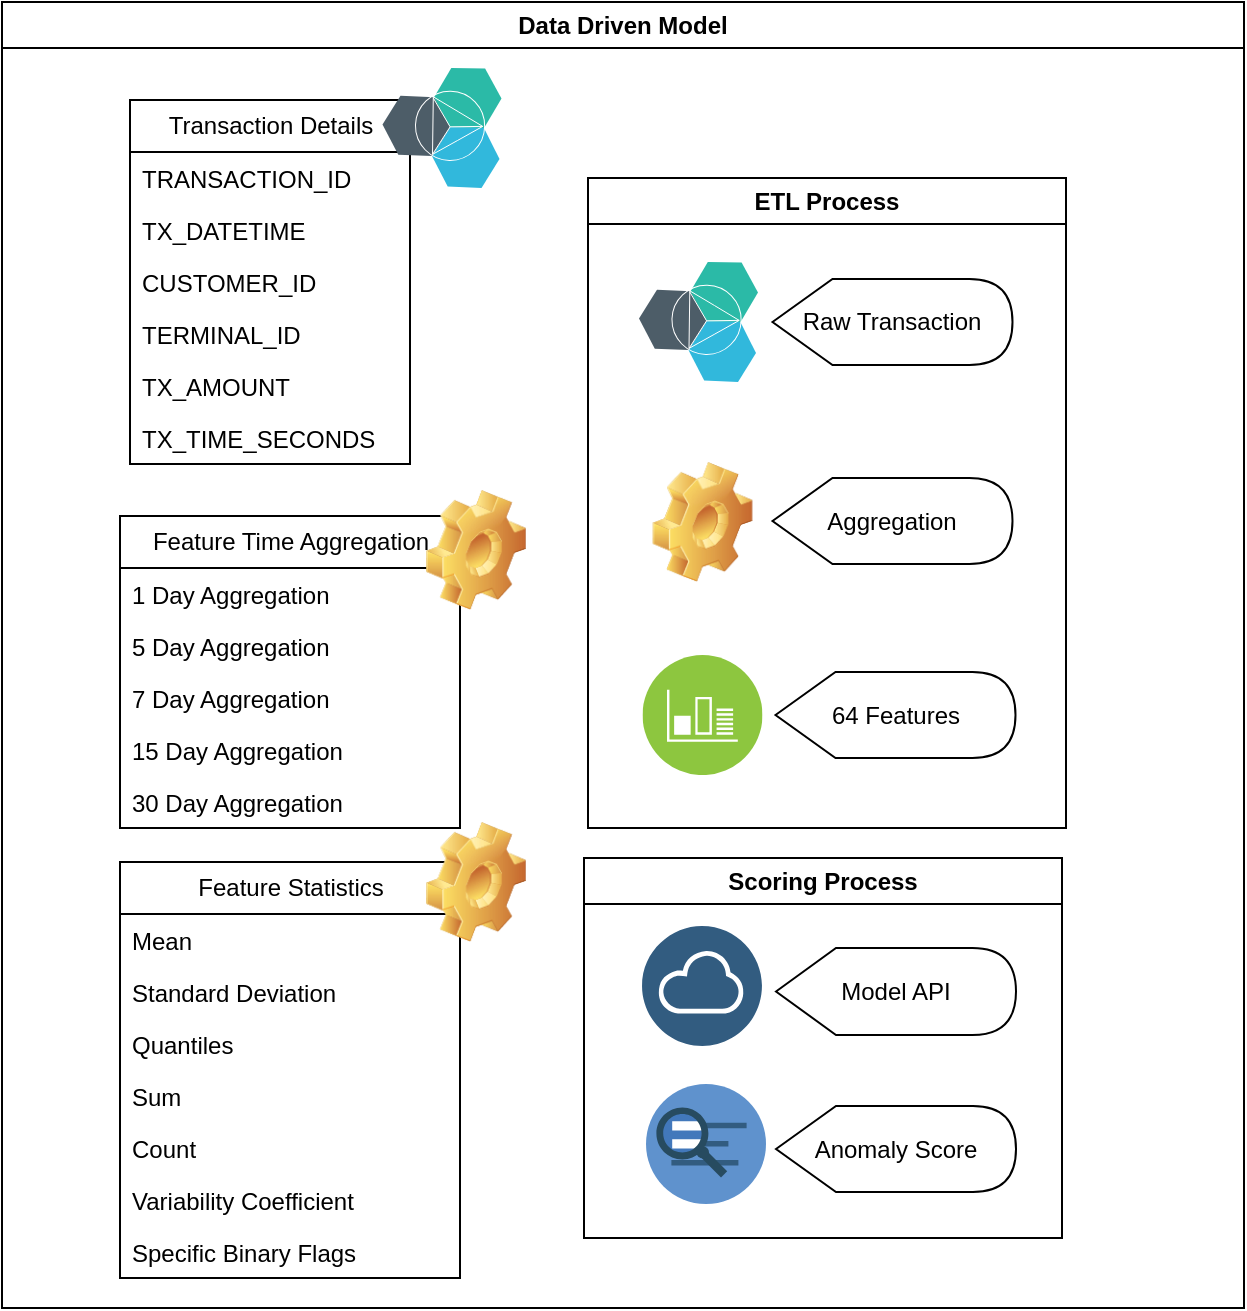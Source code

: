 <mxfile version="20.7.4" type="device"><diagram id="kknHS7STdeTpuVwAuePv" name="Page-1"><mxGraphModel dx="1199" dy="828" grid="0" gridSize="10" guides="1" tooltips="1" connect="1" arrows="1" fold="1" page="1" pageScale="1" pageWidth="850" pageHeight="1100" math="0" shadow="0"><root><mxCell id="0"/><mxCell id="1" parent="0"/><mxCell id="KRqLnEf_JL4wFBpwHgtT-31" value="Data Driven Model" style="swimlane;whiteSpace=wrap;html=1;" vertex="1" parent="1"><mxGeometry x="12" y="90" width="621" height="653" as="geometry"/></mxCell><mxCell id="KRqLnEf_JL4wFBpwHgtT-62" value="Feature Statistics" style="swimlane;fontStyle=0;childLayout=stackLayout;horizontal=1;startSize=26;fillColor=none;horizontalStack=0;resizeParent=1;resizeParentMax=0;resizeLast=0;collapsible=1;marginBottom=0;html=1;" vertex="1" parent="KRqLnEf_JL4wFBpwHgtT-31"><mxGeometry x="59" y="430" width="170" height="208" as="geometry"/></mxCell><mxCell id="KRqLnEf_JL4wFBpwHgtT-63" value="Mean" style="text;strokeColor=none;fillColor=none;align=left;verticalAlign=top;spacingLeft=4;spacingRight=4;overflow=hidden;rotatable=0;points=[[0,0.5],[1,0.5]];portConstraint=eastwest;whiteSpace=wrap;html=1;" vertex="1" parent="KRqLnEf_JL4wFBpwHgtT-62"><mxGeometry y="26" width="170" height="26" as="geometry"/></mxCell><mxCell id="KRqLnEf_JL4wFBpwHgtT-64" value="Standard Deviation" style="text;strokeColor=none;fillColor=none;align=left;verticalAlign=top;spacingLeft=4;spacingRight=4;overflow=hidden;rotatable=0;points=[[0,0.5],[1,0.5]];portConstraint=eastwest;whiteSpace=wrap;html=1;" vertex="1" parent="KRqLnEf_JL4wFBpwHgtT-62"><mxGeometry y="52" width="170" height="26" as="geometry"/></mxCell><mxCell id="KRqLnEf_JL4wFBpwHgtT-65" value="Quantiles" style="text;strokeColor=none;fillColor=none;align=left;verticalAlign=top;spacingLeft=4;spacingRight=4;overflow=hidden;rotatable=0;points=[[0,0.5],[1,0.5]];portConstraint=eastwest;whiteSpace=wrap;html=1;" vertex="1" parent="KRqLnEf_JL4wFBpwHgtT-62"><mxGeometry y="78" width="170" height="26" as="geometry"/></mxCell><mxCell id="KRqLnEf_JL4wFBpwHgtT-66" value="Sum" style="text;strokeColor=none;fillColor=none;align=left;verticalAlign=top;spacingLeft=4;spacingRight=4;overflow=hidden;rotatable=0;points=[[0,0.5],[1,0.5]];portConstraint=eastwest;whiteSpace=wrap;html=1;" vertex="1" parent="KRqLnEf_JL4wFBpwHgtT-62"><mxGeometry y="104" width="170" height="26" as="geometry"/></mxCell><mxCell id="KRqLnEf_JL4wFBpwHgtT-67" value="Count" style="text;strokeColor=none;fillColor=none;align=left;verticalAlign=top;spacingLeft=4;spacingRight=4;overflow=hidden;rotatable=0;points=[[0,0.5],[1,0.5]];portConstraint=eastwest;whiteSpace=wrap;html=1;" vertex="1" parent="KRqLnEf_JL4wFBpwHgtT-62"><mxGeometry y="130" width="170" height="26" as="geometry"/></mxCell><mxCell id="KRqLnEf_JL4wFBpwHgtT-68" value="Variability Coefficient" style="text;strokeColor=none;fillColor=none;align=left;verticalAlign=top;spacingLeft=4;spacingRight=4;overflow=hidden;rotatable=0;points=[[0,0.5],[1,0.5]];portConstraint=eastwest;whiteSpace=wrap;html=1;" vertex="1" parent="KRqLnEf_JL4wFBpwHgtT-62"><mxGeometry y="156" width="170" height="26" as="geometry"/></mxCell><mxCell id="KRqLnEf_JL4wFBpwHgtT-69" value="Specific Binary Flags&amp;nbsp;" style="text;strokeColor=none;fillColor=none;align=left;verticalAlign=top;spacingLeft=4;spacingRight=4;overflow=hidden;rotatable=0;points=[[0,0.5],[1,0.5]];portConstraint=eastwest;whiteSpace=wrap;html=1;" vertex="1" parent="KRqLnEf_JL4wFBpwHgtT-62"><mxGeometry y="182" width="170" height="26" as="geometry"/></mxCell><mxCell id="KRqLnEf_JL4wFBpwHgtT-89" value="Transaction Details" style="swimlane;fontStyle=0;childLayout=stackLayout;horizontal=1;startSize=26;fillColor=none;horizontalStack=0;resizeParent=1;resizeParentMax=0;resizeLast=0;collapsible=1;marginBottom=0;html=1;" vertex="1" parent="KRqLnEf_JL4wFBpwHgtT-31"><mxGeometry x="64" y="49" width="140" height="182" as="geometry"/></mxCell><mxCell id="KRqLnEf_JL4wFBpwHgtT-90" value="&lt;span style=&quot;background-color: initial;&quot;&gt;TRANSACTION_ID&lt;/span&gt;" style="text;strokeColor=none;fillColor=none;align=left;verticalAlign=top;spacingLeft=4;spacingRight=4;overflow=hidden;rotatable=0;points=[[0,0.5],[1,0.5]];portConstraint=eastwest;whiteSpace=wrap;html=1;" vertex="1" parent="KRqLnEf_JL4wFBpwHgtT-89"><mxGeometry y="26" width="140" height="26" as="geometry"/></mxCell><mxCell id="KRqLnEf_JL4wFBpwHgtT-91" value="&lt;span style=&quot;background-color: initial;&quot;&gt;TX_DATETIME&lt;/span&gt;" style="text;strokeColor=none;fillColor=none;align=left;verticalAlign=top;spacingLeft=4;spacingRight=4;overflow=hidden;rotatable=0;points=[[0,0.5],[1,0.5]];portConstraint=eastwest;whiteSpace=wrap;html=1;" vertex="1" parent="KRqLnEf_JL4wFBpwHgtT-89"><mxGeometry y="52" width="140" height="26" as="geometry"/></mxCell><mxCell id="KRqLnEf_JL4wFBpwHgtT-92" value="&lt;span style=&quot;background-color: initial;&quot;&gt;CUSTOMER_ID&lt;/span&gt;" style="text;strokeColor=none;fillColor=none;align=left;verticalAlign=top;spacingLeft=4;spacingRight=4;overflow=hidden;rotatable=0;points=[[0,0.5],[1,0.5]];portConstraint=eastwest;whiteSpace=wrap;html=1;" vertex="1" parent="KRqLnEf_JL4wFBpwHgtT-89"><mxGeometry y="78" width="140" height="26" as="geometry"/></mxCell><mxCell id="KRqLnEf_JL4wFBpwHgtT-95" value="&lt;span style=&quot;background-color: initial;&quot;&gt;TERMINAL_ID&lt;/span&gt;" style="text;strokeColor=none;fillColor=none;align=left;verticalAlign=top;spacingLeft=4;spacingRight=4;overflow=hidden;rotatable=0;points=[[0,0.5],[1,0.5]];portConstraint=eastwest;whiteSpace=wrap;html=1;" vertex="1" parent="KRqLnEf_JL4wFBpwHgtT-89"><mxGeometry y="104" width="140" height="26" as="geometry"/></mxCell><mxCell id="KRqLnEf_JL4wFBpwHgtT-96" value="&lt;span style=&quot;background-color: initial;&quot;&gt;TX_AMOUNT&lt;/span&gt;" style="text;strokeColor=none;fillColor=none;align=left;verticalAlign=top;spacingLeft=4;spacingRight=4;overflow=hidden;rotatable=0;points=[[0,0.5],[1,0.5]];portConstraint=eastwest;whiteSpace=wrap;html=1;" vertex="1" parent="KRqLnEf_JL4wFBpwHgtT-89"><mxGeometry y="130" width="140" height="26" as="geometry"/></mxCell><mxCell id="KRqLnEf_JL4wFBpwHgtT-97" value="&lt;span style=&quot;background-color: initial;&quot;&gt;TX_TIME_SECONDS&lt;/span&gt;" style="text;strokeColor=none;fillColor=none;align=left;verticalAlign=top;spacingLeft=4;spacingRight=4;overflow=hidden;rotatable=0;points=[[0,0.5],[1,0.5]];portConstraint=eastwest;whiteSpace=wrap;html=1;" vertex="1" parent="KRqLnEf_JL4wFBpwHgtT-89"><mxGeometry y="156" width="140" height="26" as="geometry"/></mxCell><mxCell id="KRqLnEf_JL4wFBpwHgtT-153" value="" style="aspect=fixed;perimeter=ellipsePerimeter;html=1;align=center;shadow=0;dashed=0;fontColor=#4277BB;labelBackgroundColor=#ffffff;fontSize=12;spacingTop=3;image;image=img/lib/ibm/miscellaneous/microservices_application.svg;" vertex="1" parent="KRqLnEf_JL4wFBpwHgtT-31"><mxGeometry x="190" y="33" width="60" height="60" as="geometry"/></mxCell><mxCell id="KRqLnEf_JL4wFBpwHgtT-53" value="Feature Time Aggregation" style="swimlane;fontStyle=0;childLayout=stackLayout;horizontal=1;startSize=26;fillColor=none;horizontalStack=0;resizeParent=1;resizeParentMax=0;resizeLast=0;collapsible=1;marginBottom=0;html=1;" vertex="1" parent="KRqLnEf_JL4wFBpwHgtT-31"><mxGeometry x="59" y="257" width="170" height="156" as="geometry"/></mxCell><mxCell id="KRqLnEf_JL4wFBpwHgtT-54" value="1 Day Aggregation" style="text;strokeColor=none;fillColor=none;align=left;verticalAlign=top;spacingLeft=4;spacingRight=4;overflow=hidden;rotatable=0;points=[[0,0.5],[1,0.5]];portConstraint=eastwest;whiteSpace=wrap;html=1;" vertex="1" parent="KRqLnEf_JL4wFBpwHgtT-53"><mxGeometry y="26" width="170" height="26" as="geometry"/></mxCell><mxCell id="KRqLnEf_JL4wFBpwHgtT-55" value="5 Day Aggregation" style="text;strokeColor=none;fillColor=none;align=left;verticalAlign=top;spacingLeft=4;spacingRight=4;overflow=hidden;rotatable=0;points=[[0,0.5],[1,0.5]];portConstraint=eastwest;whiteSpace=wrap;html=1;" vertex="1" parent="KRqLnEf_JL4wFBpwHgtT-53"><mxGeometry y="52" width="170" height="26" as="geometry"/></mxCell><mxCell id="KRqLnEf_JL4wFBpwHgtT-56" value="7 Day Aggregation" style="text;strokeColor=none;fillColor=none;align=left;verticalAlign=top;spacingLeft=4;spacingRight=4;overflow=hidden;rotatable=0;points=[[0,0.5],[1,0.5]];portConstraint=eastwest;whiteSpace=wrap;html=1;" vertex="1" parent="KRqLnEf_JL4wFBpwHgtT-53"><mxGeometry y="78" width="170" height="26" as="geometry"/></mxCell><mxCell id="KRqLnEf_JL4wFBpwHgtT-59" value="15 Day Aggregation" style="text;strokeColor=none;fillColor=none;align=left;verticalAlign=top;spacingLeft=4;spacingRight=4;overflow=hidden;rotatable=0;points=[[0,0.5],[1,0.5]];portConstraint=eastwest;whiteSpace=wrap;html=1;" vertex="1" parent="KRqLnEf_JL4wFBpwHgtT-53"><mxGeometry y="104" width="170" height="26" as="geometry"/></mxCell><mxCell id="KRqLnEf_JL4wFBpwHgtT-60" value="30 Day Aggregation" style="text;strokeColor=none;fillColor=none;align=left;verticalAlign=top;spacingLeft=4;spacingRight=4;overflow=hidden;rotatable=0;points=[[0,0.5],[1,0.5]];portConstraint=eastwest;whiteSpace=wrap;html=1;" vertex="1" parent="KRqLnEf_JL4wFBpwHgtT-53"><mxGeometry y="130" width="170" height="26" as="geometry"/></mxCell><mxCell id="KRqLnEf_JL4wFBpwHgtT-161" value="" style="shape=image;html=1;verticalLabelPosition=bottom;verticalAlign=top;imageAspect=0;image=img/clipart/Gear_128x128.png" vertex="1" parent="KRqLnEf_JL4wFBpwHgtT-31"><mxGeometry x="212" y="244" width="50" height="60" as="geometry"/></mxCell><mxCell id="KRqLnEf_JL4wFBpwHgtT-162" value="" style="shape=image;html=1;verticalLabelPosition=bottom;verticalAlign=top;imageAspect=0;image=img/clipart/Gear_128x128.png" vertex="1" parent="KRqLnEf_JL4wFBpwHgtT-31"><mxGeometry x="212" y="410" width="50" height="60" as="geometry"/></mxCell><mxCell id="KRqLnEf_JL4wFBpwHgtT-176" value="ETL Process" style="swimlane;whiteSpace=wrap;html=1;" vertex="1" parent="KRqLnEf_JL4wFBpwHgtT-31"><mxGeometry x="293" y="88" width="239" height="325" as="geometry"/></mxCell><mxCell id="KRqLnEf_JL4wFBpwHgtT-171" value="" style="shape=image;html=1;verticalLabelPosition=bottom;verticalAlign=top;imageAspect=0;image=img/clipart/Gear_128x128.png" vertex="1" parent="KRqLnEf_JL4wFBpwHgtT-176"><mxGeometry x="32.25" y="142" width="50" height="60" as="geometry"/></mxCell><mxCell id="KRqLnEf_JL4wFBpwHgtT-172" value="" style="aspect=fixed;perimeter=ellipsePerimeter;html=1;align=center;shadow=0;dashed=0;fontColor=#4277BB;labelBackgroundColor=#ffffff;fontSize=12;spacingTop=3;image;image=img/lib/ibm/infrastructure/monitoring_logging.svg;" vertex="1" parent="KRqLnEf_JL4wFBpwHgtT-176"><mxGeometry x="27.25" y="238.5" width="60" height="60" as="geometry"/></mxCell><mxCell id="KRqLnEf_JL4wFBpwHgtT-175" value="Raw Transaction" style="shape=display;whiteSpace=wrap;html=1;" vertex="1" parent="KRqLnEf_JL4wFBpwHgtT-176"><mxGeometry x="92.25" y="50.5" width="120" height="43" as="geometry"/></mxCell><mxCell id="KRqLnEf_JL4wFBpwHgtT-145" value="" style="aspect=fixed;perimeter=ellipsePerimeter;html=1;align=center;shadow=0;dashed=0;fontColor=#4277BB;labelBackgroundColor=#ffffff;fontSize=12;spacingTop=3;image;image=img/lib/ibm/miscellaneous/microservices_application.svg;" vertex="1" parent="KRqLnEf_JL4wFBpwHgtT-176"><mxGeometry x="25.25" y="42" width="60" height="60" as="geometry"/></mxCell><mxCell id="KRqLnEf_JL4wFBpwHgtT-174" value="Aggregation" style="shape=display;whiteSpace=wrap;html=1;" vertex="1" parent="KRqLnEf_JL4wFBpwHgtT-176"><mxGeometry x="92.25" y="150" width="120" height="43" as="geometry"/></mxCell><mxCell id="KRqLnEf_JL4wFBpwHgtT-173" value="64 Features" style="shape=display;whiteSpace=wrap;html=1;" vertex="1" parent="KRqLnEf_JL4wFBpwHgtT-176"><mxGeometry x="93.75" y="247" width="120" height="43" as="geometry"/></mxCell><mxCell id="KRqLnEf_JL4wFBpwHgtT-177" value="Scoring Process" style="swimlane;whiteSpace=wrap;html=1;" vertex="1" parent="KRqLnEf_JL4wFBpwHgtT-31"><mxGeometry x="291" y="428" width="239" height="190" as="geometry"/></mxCell><mxCell id="KRqLnEf_JL4wFBpwHgtT-165" value="" style="aspect=fixed;perimeter=ellipsePerimeter;html=1;align=center;shadow=0;dashed=0;fontColor=#4277BB;labelBackgroundColor=#ffffff;fontSize=12;spacingTop=3;image;image=img/lib/ibm/data/cloud.svg;" vertex="1" parent="KRqLnEf_JL4wFBpwHgtT-177"><mxGeometry x="29" y="34" width="60" height="60" as="geometry"/></mxCell><mxCell id="KRqLnEf_JL4wFBpwHgtT-167" value="Model API" style="shape=display;whiteSpace=wrap;html=1;" vertex="1" parent="KRqLnEf_JL4wFBpwHgtT-177"><mxGeometry x="96" y="45" width="120" height="43.5" as="geometry"/></mxCell><mxCell id="KRqLnEf_JL4wFBpwHgtT-144" value="" style="aspect=fixed;perimeter=ellipsePerimeter;html=1;align=center;shadow=0;dashed=0;fontColor=#4277BB;labelBackgroundColor=#ffffff;fontSize=12;spacingTop=3;image;image=img/lib/ibm/miscellaneous/retrieve_rank.svg;" vertex="1" parent="KRqLnEf_JL4wFBpwHgtT-177"><mxGeometry x="31" y="113" width="60" height="60" as="geometry"/></mxCell><mxCell id="KRqLnEf_JL4wFBpwHgtT-121" value="Anomaly Score" style="shape=display;whiteSpace=wrap;html=1;" vertex="1" parent="KRqLnEf_JL4wFBpwHgtT-177"><mxGeometry x="96" y="124" width="120" height="43" as="geometry"/></mxCell></root></mxGraphModel></diagram></mxfile>